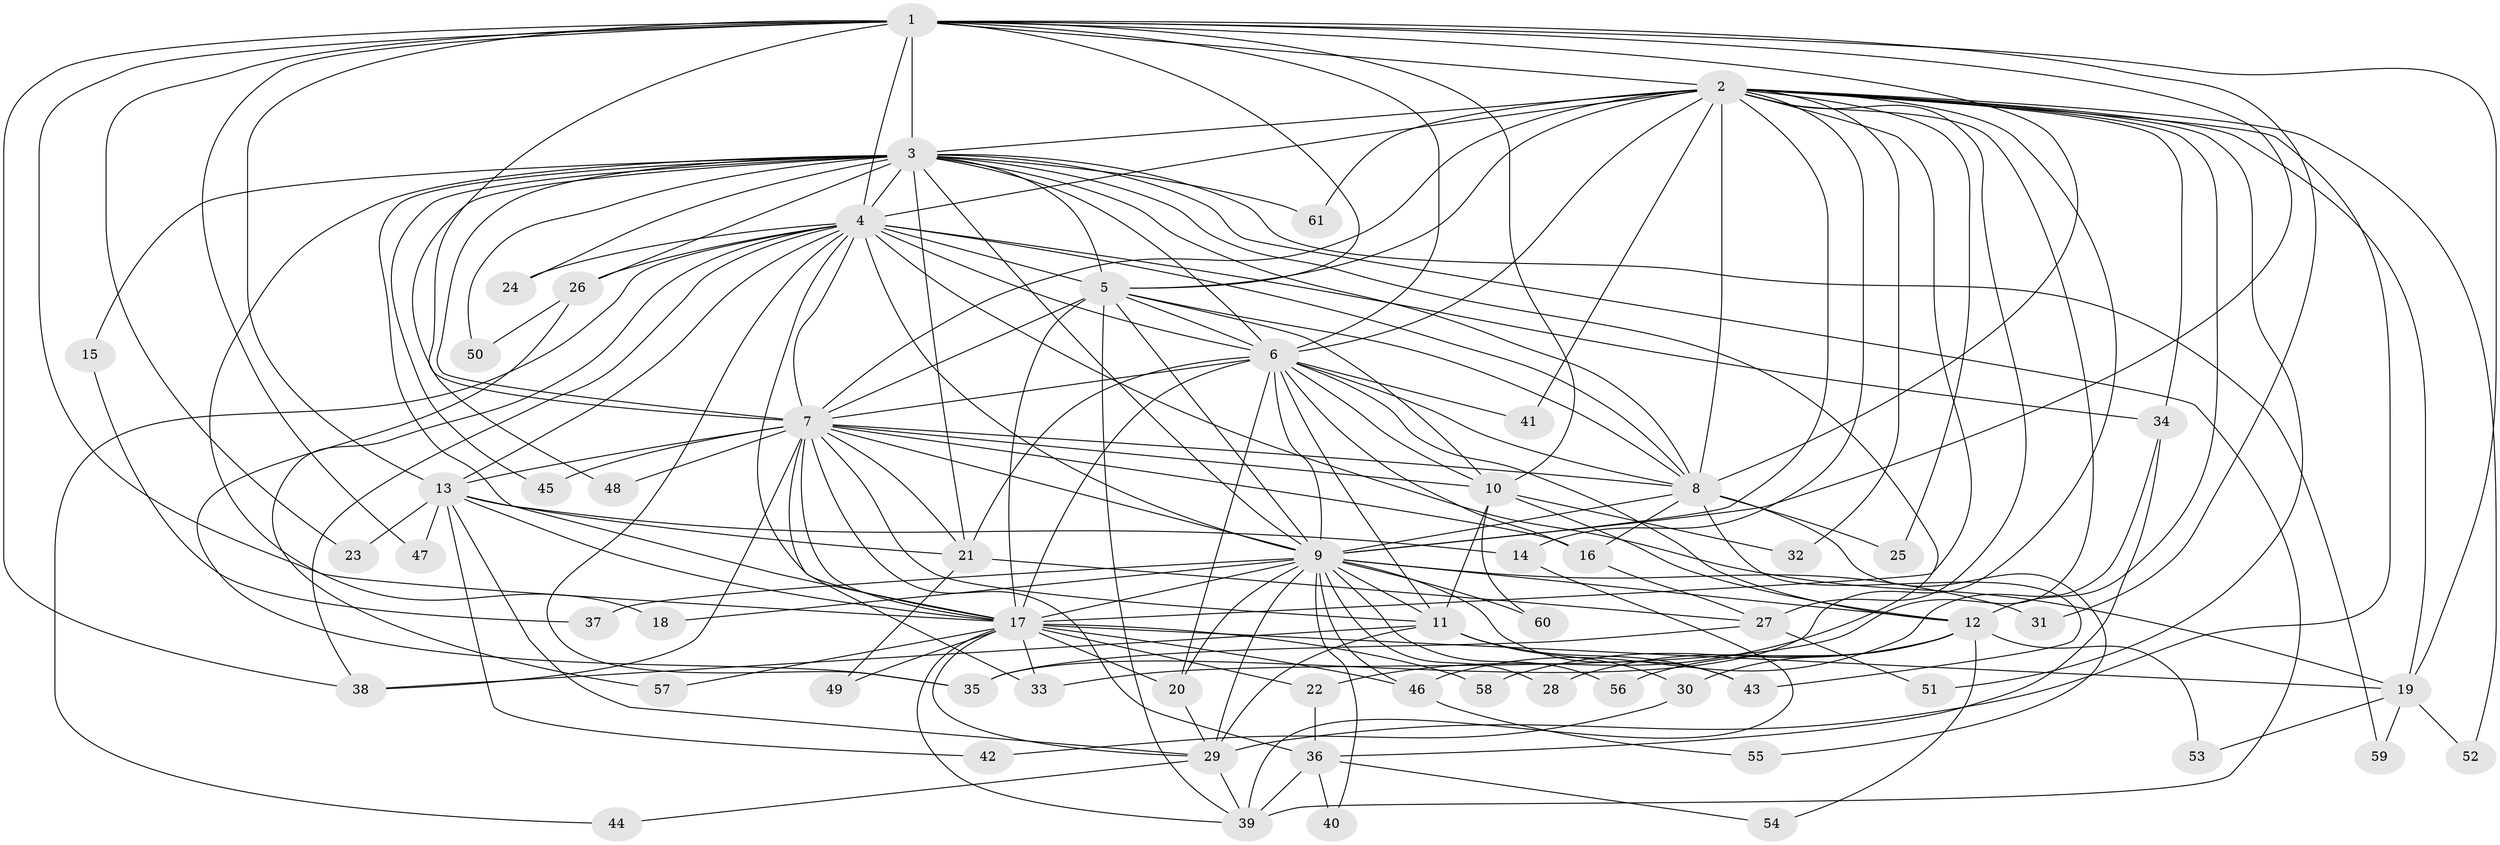 // original degree distribution, {18: 0.008264462809917356, 20: 0.008264462809917356, 25: 0.024793388429752067, 24: 0.008264462809917356, 28: 0.008264462809917356, 23: 0.008264462809917356, 14: 0.008264462809917356, 21: 0.008264462809917356, 4: 0.10743801652892562, 7: 0.008264462809917356, 2: 0.5371900826446281, 5: 0.03305785123966942, 8: 0.024793388429752067, 3: 0.19834710743801653, 6: 0.008264462809917356}
// Generated by graph-tools (version 1.1) at 2025/35/03/09/25 02:35:01]
// undirected, 61 vertices, 176 edges
graph export_dot {
graph [start="1"]
  node [color=gray90,style=filled];
  1;
  2;
  3;
  4;
  5;
  6;
  7;
  8;
  9;
  10;
  11;
  12;
  13;
  14;
  15;
  16;
  17;
  18;
  19;
  20;
  21;
  22;
  23;
  24;
  25;
  26;
  27;
  28;
  29;
  30;
  31;
  32;
  33;
  34;
  35;
  36;
  37;
  38;
  39;
  40;
  41;
  42;
  43;
  44;
  45;
  46;
  47;
  48;
  49;
  50;
  51;
  52;
  53;
  54;
  55;
  56;
  57;
  58;
  59;
  60;
  61;
  1 -- 2 [weight=2.0];
  1 -- 3 [weight=2.0];
  1 -- 4 [weight=2.0];
  1 -- 5 [weight=1.0];
  1 -- 6 [weight=1.0];
  1 -- 7 [weight=2.0];
  1 -- 8 [weight=1.0];
  1 -- 9 [weight=1.0];
  1 -- 10 [weight=1.0];
  1 -- 13 [weight=1.0];
  1 -- 17 [weight=1.0];
  1 -- 19 [weight=1.0];
  1 -- 23 [weight=1.0];
  1 -- 31 [weight=1.0];
  1 -- 38 [weight=1.0];
  1 -- 47 [weight=1.0];
  2 -- 3 [weight=2.0];
  2 -- 4 [weight=3.0];
  2 -- 5 [weight=3.0];
  2 -- 6 [weight=3.0];
  2 -- 7 [weight=2.0];
  2 -- 8 [weight=3.0];
  2 -- 9 [weight=2.0];
  2 -- 12 [weight=1.0];
  2 -- 14 [weight=1.0];
  2 -- 17 [weight=1.0];
  2 -- 19 [weight=1.0];
  2 -- 25 [weight=1.0];
  2 -- 27 [weight=1.0];
  2 -- 29 [weight=2.0];
  2 -- 32 [weight=1.0];
  2 -- 33 [weight=1.0];
  2 -- 34 [weight=1.0];
  2 -- 35 [weight=1.0];
  2 -- 41 [weight=2.0];
  2 -- 51 [weight=1.0];
  2 -- 52 [weight=1.0];
  2 -- 61 [weight=1.0];
  3 -- 4 [weight=2.0];
  3 -- 5 [weight=2.0];
  3 -- 6 [weight=1.0];
  3 -- 7 [weight=1.0];
  3 -- 8 [weight=1.0];
  3 -- 9 [weight=1.0];
  3 -- 15 [weight=1.0];
  3 -- 17 [weight=1.0];
  3 -- 18 [weight=1.0];
  3 -- 21 [weight=1.0];
  3 -- 22 [weight=1.0];
  3 -- 24 [weight=1.0];
  3 -- 26 [weight=1.0];
  3 -- 39 [weight=1.0];
  3 -- 45 [weight=1.0];
  3 -- 48 [weight=1.0];
  3 -- 50 [weight=1.0];
  3 -- 59 [weight=1.0];
  3 -- 61 [weight=1.0];
  4 -- 5 [weight=1.0];
  4 -- 6 [weight=1.0];
  4 -- 7 [weight=2.0];
  4 -- 8 [weight=1.0];
  4 -- 9 [weight=1.0];
  4 -- 13 [weight=1.0];
  4 -- 17 [weight=2.0];
  4 -- 19 [weight=1.0];
  4 -- 24 [weight=1.0];
  4 -- 26 [weight=1.0];
  4 -- 34 [weight=1.0];
  4 -- 35 [weight=1.0];
  4 -- 38 [weight=1.0];
  4 -- 44 [weight=1.0];
  4 -- 57 [weight=1.0];
  5 -- 6 [weight=1.0];
  5 -- 7 [weight=1.0];
  5 -- 8 [weight=1.0];
  5 -- 9 [weight=1.0];
  5 -- 10 [weight=1.0];
  5 -- 17 [weight=15.0];
  5 -- 39 [weight=1.0];
  6 -- 7 [weight=1.0];
  6 -- 8 [weight=1.0];
  6 -- 9 [weight=1.0];
  6 -- 10 [weight=1.0];
  6 -- 11 [weight=1.0];
  6 -- 12 [weight=1.0];
  6 -- 16 [weight=1.0];
  6 -- 17 [weight=1.0];
  6 -- 20 [weight=1.0];
  6 -- 21 [weight=6.0];
  6 -- 41 [weight=1.0];
  7 -- 8 [weight=1.0];
  7 -- 9 [weight=3.0];
  7 -- 10 [weight=1.0];
  7 -- 11 [weight=1.0];
  7 -- 13 [weight=1.0];
  7 -- 16 [weight=1.0];
  7 -- 17 [weight=3.0];
  7 -- 21 [weight=1.0];
  7 -- 33 [weight=1.0];
  7 -- 36 [weight=1.0];
  7 -- 38 [weight=1.0];
  7 -- 45 [weight=1.0];
  7 -- 48 [weight=1.0];
  8 -- 9 [weight=1.0];
  8 -- 16 [weight=1.0];
  8 -- 25 [weight=1.0];
  8 -- 43 [weight=1.0];
  8 -- 55 [weight=1.0];
  9 -- 11 [weight=1.0];
  9 -- 12 [weight=1.0];
  9 -- 17 [weight=1.0];
  9 -- 18 [weight=1.0];
  9 -- 20 [weight=1.0];
  9 -- 28 [weight=1.0];
  9 -- 29 [weight=1.0];
  9 -- 31 [weight=1.0];
  9 -- 37 [weight=1.0];
  9 -- 40 [weight=1.0];
  9 -- 43 [weight=1.0];
  9 -- 46 [weight=1.0];
  9 -- 56 [weight=1.0];
  9 -- 60 [weight=1.0];
  10 -- 11 [weight=2.0];
  10 -- 12 [weight=1.0];
  10 -- 32 [weight=1.0];
  10 -- 60 [weight=1.0];
  11 -- 29 [weight=1.0];
  11 -- 30 [weight=1.0];
  11 -- 38 [weight=1.0];
  11 -- 43 [weight=1.0];
  12 -- 28 [weight=1.0];
  12 -- 30 [weight=1.0];
  12 -- 53 [weight=1.0];
  12 -- 54 [weight=1.0];
  12 -- 56 [weight=1.0];
  12 -- 58 [weight=1.0];
  13 -- 14 [weight=1.0];
  13 -- 17 [weight=1.0];
  13 -- 21 [weight=1.0];
  13 -- 23 [weight=1.0];
  13 -- 29 [weight=1.0];
  13 -- 42 [weight=1.0];
  13 -- 47 [weight=1.0];
  14 -- 39 [weight=1.0];
  15 -- 37 [weight=1.0];
  16 -- 27 [weight=1.0];
  17 -- 19 [weight=1.0];
  17 -- 20 [weight=1.0];
  17 -- 22 [weight=1.0];
  17 -- 29 [weight=1.0];
  17 -- 33 [weight=2.0];
  17 -- 39 [weight=1.0];
  17 -- 46 [weight=1.0];
  17 -- 49 [weight=1.0];
  17 -- 57 [weight=1.0];
  17 -- 58 [weight=1.0];
  19 -- 52 [weight=1.0];
  19 -- 53 [weight=1.0];
  19 -- 59 [weight=1.0];
  20 -- 29 [weight=1.0];
  21 -- 27 [weight=2.0];
  21 -- 49 [weight=1.0];
  22 -- 36 [weight=1.0];
  26 -- 35 [weight=1.0];
  26 -- 50 [weight=1.0];
  27 -- 35 [weight=1.0];
  27 -- 51 [weight=1.0];
  29 -- 39 [weight=1.0];
  29 -- 44 [weight=1.0];
  30 -- 42 [weight=1.0];
  34 -- 36 [weight=1.0];
  34 -- 46 [weight=1.0];
  36 -- 39 [weight=1.0];
  36 -- 40 [weight=1.0];
  36 -- 54 [weight=1.0];
  46 -- 55 [weight=1.0];
}
